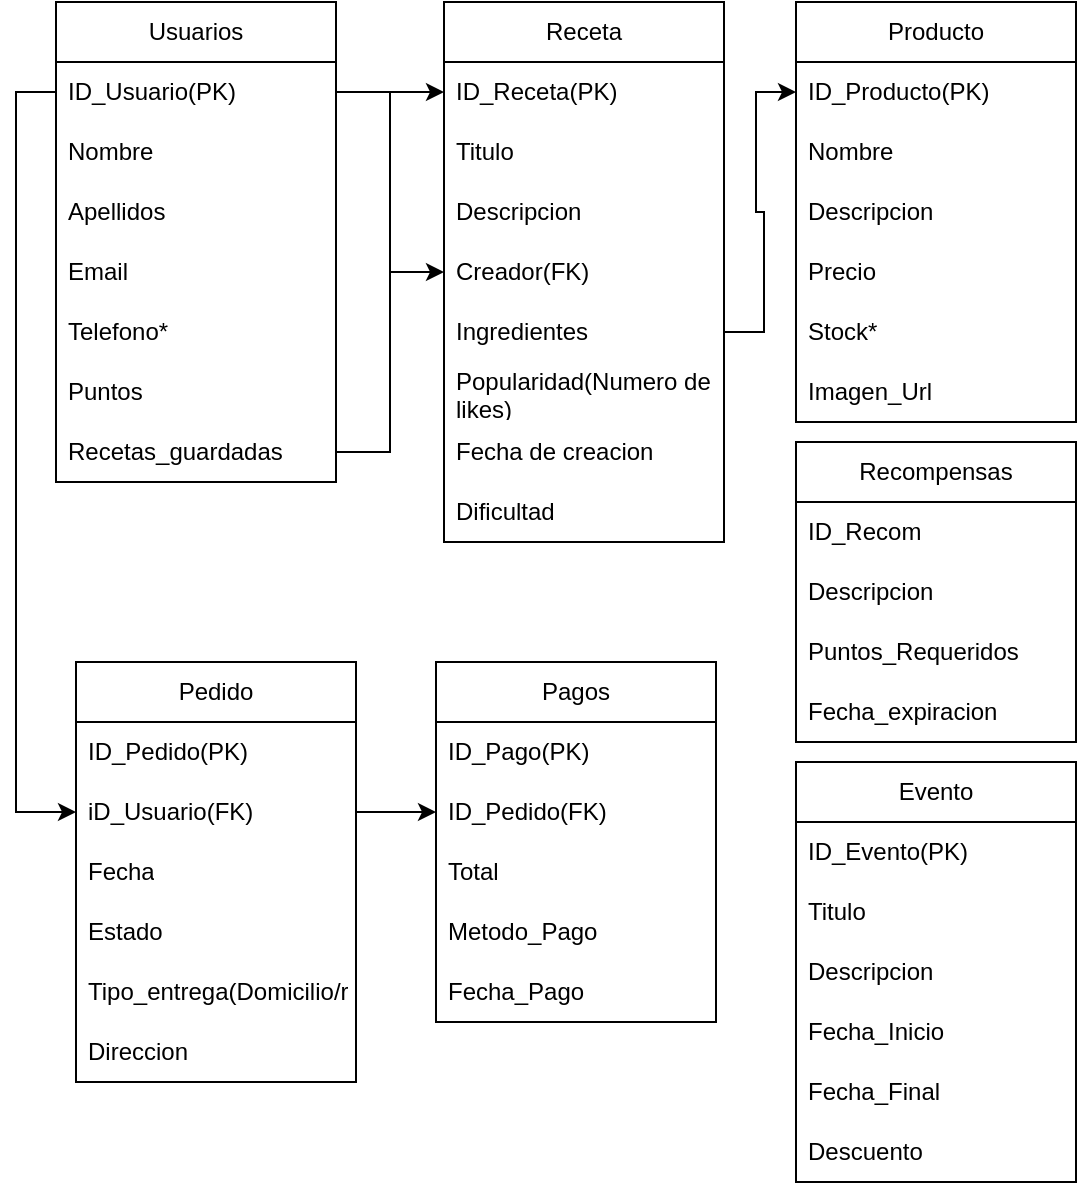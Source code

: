 <mxfile version="26.0.7">
  <diagram name="Página-1" id="b5XEIOz8MoeAmdPKxR5t">
    <mxGraphModel dx="1114" dy="569" grid="1" gridSize="10" guides="1" tooltips="1" connect="1" arrows="1" fold="1" page="1" pageScale="1" pageWidth="827" pageHeight="1169" math="0" shadow="0">
      <root>
        <mxCell id="0" />
        <mxCell id="1" parent="0" />
        <mxCell id="s8LBD46W32_by3i1lyGX-6" value="Usuarios" style="swimlane;fontStyle=0;childLayout=stackLayout;horizontal=1;startSize=30;horizontalStack=0;resizeParent=1;resizeParentMax=0;resizeLast=0;collapsible=1;marginBottom=0;whiteSpace=wrap;html=1;" parent="1" vertex="1">
          <mxGeometry x="220" y="90" width="140" height="240" as="geometry">
            <mxRectangle x="330" y="120" width="90" height="30" as="alternateBounds" />
          </mxGeometry>
        </mxCell>
        <mxCell id="s8LBD46W32_by3i1lyGX-7" value="ID_Usuario(PK)" style="text;strokeColor=none;fillColor=none;align=left;verticalAlign=middle;spacingLeft=4;spacingRight=4;overflow=hidden;points=[[0,0.5],[1,0.5]];portConstraint=eastwest;rotatable=0;whiteSpace=wrap;html=1;" parent="s8LBD46W32_by3i1lyGX-6" vertex="1">
          <mxGeometry y="30" width="140" height="30" as="geometry" />
        </mxCell>
        <mxCell id="s8LBD46W32_by3i1lyGX-8" value="Nombre" style="text;strokeColor=none;fillColor=none;align=left;verticalAlign=middle;spacingLeft=4;spacingRight=4;overflow=hidden;points=[[0,0.5],[1,0.5]];portConstraint=eastwest;rotatable=0;whiteSpace=wrap;html=1;" parent="s8LBD46W32_by3i1lyGX-6" vertex="1">
          <mxGeometry y="60" width="140" height="30" as="geometry" />
        </mxCell>
        <mxCell id="s8LBD46W32_by3i1lyGX-9" value="Apellidos" style="text;strokeColor=none;fillColor=none;align=left;verticalAlign=middle;spacingLeft=4;spacingRight=4;overflow=hidden;points=[[0,0.5],[1,0.5]];portConstraint=eastwest;rotatable=0;whiteSpace=wrap;html=1;" parent="s8LBD46W32_by3i1lyGX-6" vertex="1">
          <mxGeometry y="90" width="140" height="30" as="geometry" />
        </mxCell>
        <mxCell id="s8LBD46W32_by3i1lyGX-10" value="Email" style="text;strokeColor=none;fillColor=none;align=left;verticalAlign=middle;spacingLeft=4;spacingRight=4;overflow=hidden;points=[[0,0.5],[1,0.5]];portConstraint=eastwest;rotatable=0;whiteSpace=wrap;html=1;" parent="s8LBD46W32_by3i1lyGX-6" vertex="1">
          <mxGeometry y="120" width="140" height="30" as="geometry" />
        </mxCell>
        <mxCell id="s8LBD46W32_by3i1lyGX-11" value="Telefono*" style="text;strokeColor=none;fillColor=none;align=left;verticalAlign=middle;spacingLeft=4;spacingRight=4;overflow=hidden;points=[[0,0.5],[1,0.5]];portConstraint=eastwest;rotatable=0;whiteSpace=wrap;html=1;" parent="s8LBD46W32_by3i1lyGX-6" vertex="1">
          <mxGeometry y="150" width="140" height="30" as="geometry" />
        </mxCell>
        <mxCell id="s8LBD46W32_by3i1lyGX-12" value="Puntos" style="text;strokeColor=none;fillColor=none;align=left;verticalAlign=middle;spacingLeft=4;spacingRight=4;overflow=hidden;points=[[0,0.5],[1,0.5]];portConstraint=eastwest;rotatable=0;whiteSpace=wrap;html=1;" parent="s8LBD46W32_by3i1lyGX-6" vertex="1">
          <mxGeometry y="180" width="140" height="30" as="geometry" />
        </mxCell>
        <mxCell id="5NK71PQWwzpDtxKmlXTA-1" value="Recetas_guardadas" style="text;strokeColor=none;fillColor=none;align=left;verticalAlign=middle;spacingLeft=4;spacingRight=4;overflow=hidden;points=[[0,0.5],[1,0.5]];portConstraint=eastwest;rotatable=0;whiteSpace=wrap;html=1;" vertex="1" parent="s8LBD46W32_by3i1lyGX-6">
          <mxGeometry y="210" width="140" height="30" as="geometry" />
        </mxCell>
        <mxCell id="s8LBD46W32_by3i1lyGX-13" value="Producto" style="swimlane;fontStyle=0;childLayout=stackLayout;horizontal=1;startSize=30;horizontalStack=0;resizeParent=1;resizeParentMax=0;resizeLast=0;collapsible=1;marginBottom=0;whiteSpace=wrap;html=1;" parent="1" vertex="1">
          <mxGeometry x="590" y="90" width="140" height="210" as="geometry">
            <mxRectangle x="120" y="350" width="90" height="30" as="alternateBounds" />
          </mxGeometry>
        </mxCell>
        <mxCell id="s8LBD46W32_by3i1lyGX-14" value="ID_Producto(PK)" style="text;strokeColor=none;fillColor=none;align=left;verticalAlign=middle;spacingLeft=4;spacingRight=4;overflow=hidden;points=[[0,0.5],[1,0.5]];portConstraint=eastwest;rotatable=0;whiteSpace=wrap;html=1;" parent="s8LBD46W32_by3i1lyGX-13" vertex="1">
          <mxGeometry y="30" width="140" height="30" as="geometry" />
        </mxCell>
        <mxCell id="s8LBD46W32_by3i1lyGX-15" value="Nombre" style="text;strokeColor=none;fillColor=none;align=left;verticalAlign=middle;spacingLeft=4;spacingRight=4;overflow=hidden;points=[[0,0.5],[1,0.5]];portConstraint=eastwest;rotatable=0;whiteSpace=wrap;html=1;" parent="s8LBD46W32_by3i1lyGX-13" vertex="1">
          <mxGeometry y="60" width="140" height="30" as="geometry" />
        </mxCell>
        <mxCell id="s8LBD46W32_by3i1lyGX-16" value="Descripcion" style="text;strokeColor=none;fillColor=none;align=left;verticalAlign=middle;spacingLeft=4;spacingRight=4;overflow=hidden;points=[[0,0.5],[1,0.5]];portConstraint=eastwest;rotatable=0;whiteSpace=wrap;html=1;" parent="s8LBD46W32_by3i1lyGX-13" vertex="1">
          <mxGeometry y="90" width="140" height="30" as="geometry" />
        </mxCell>
        <mxCell id="s8LBD46W32_by3i1lyGX-17" value="Precio" style="text;strokeColor=none;fillColor=none;align=left;verticalAlign=middle;spacingLeft=4;spacingRight=4;overflow=hidden;points=[[0,0.5],[1,0.5]];portConstraint=eastwest;rotatable=0;whiteSpace=wrap;html=1;" parent="s8LBD46W32_by3i1lyGX-13" vertex="1">
          <mxGeometry y="120" width="140" height="30" as="geometry" />
        </mxCell>
        <mxCell id="s8LBD46W32_by3i1lyGX-18" value="Stock*" style="text;strokeColor=none;fillColor=none;align=left;verticalAlign=middle;spacingLeft=4;spacingRight=4;overflow=hidden;points=[[0,0.5],[1,0.5]];portConstraint=eastwest;rotatable=0;whiteSpace=wrap;html=1;" parent="s8LBD46W32_by3i1lyGX-13" vertex="1">
          <mxGeometry y="150" width="140" height="30" as="geometry" />
        </mxCell>
        <mxCell id="s8LBD46W32_by3i1lyGX-19" value="Imagen_Url" style="text;strokeColor=none;fillColor=none;align=left;verticalAlign=middle;spacingLeft=4;spacingRight=4;overflow=hidden;points=[[0,0.5],[1,0.5]];portConstraint=eastwest;rotatable=0;whiteSpace=wrap;html=1;" parent="s8LBD46W32_by3i1lyGX-13" vertex="1">
          <mxGeometry y="180" width="140" height="30" as="geometry" />
        </mxCell>
        <mxCell id="s8LBD46W32_by3i1lyGX-20" value="Receta" style="swimlane;fontStyle=0;childLayout=stackLayout;horizontal=1;startSize=30;horizontalStack=0;resizeParent=1;resizeParentMax=0;resizeLast=0;collapsible=1;marginBottom=0;whiteSpace=wrap;html=1;" parent="1" vertex="1">
          <mxGeometry x="414" y="90" width="140" height="270" as="geometry">
            <mxRectangle x="540" y="90" width="80" height="30" as="alternateBounds" />
          </mxGeometry>
        </mxCell>
        <mxCell id="s8LBD46W32_by3i1lyGX-21" value="ID_Receta(PK)" style="text;strokeColor=none;fillColor=none;align=left;verticalAlign=middle;spacingLeft=4;spacingRight=4;overflow=hidden;points=[[0,0.5],[1,0.5]];portConstraint=eastwest;rotatable=0;whiteSpace=wrap;html=1;" parent="s8LBD46W32_by3i1lyGX-20" vertex="1">
          <mxGeometry y="30" width="140" height="30" as="geometry" />
        </mxCell>
        <mxCell id="s8LBD46W32_by3i1lyGX-22" value="Titulo" style="text;strokeColor=none;fillColor=none;align=left;verticalAlign=middle;spacingLeft=4;spacingRight=4;overflow=hidden;points=[[0,0.5],[1,0.5]];portConstraint=eastwest;rotatable=0;whiteSpace=wrap;html=1;" parent="s8LBD46W32_by3i1lyGX-20" vertex="1">
          <mxGeometry y="60" width="140" height="30" as="geometry" />
        </mxCell>
        <mxCell id="s8LBD46W32_by3i1lyGX-23" value="Descripcion" style="text;strokeColor=none;fillColor=none;align=left;verticalAlign=middle;spacingLeft=4;spacingRight=4;overflow=hidden;points=[[0,0.5],[1,0.5]];portConstraint=eastwest;rotatable=0;whiteSpace=wrap;html=1;" parent="s8LBD46W32_by3i1lyGX-20" vertex="1">
          <mxGeometry y="90" width="140" height="30" as="geometry" />
        </mxCell>
        <mxCell id="s8LBD46W32_by3i1lyGX-24" value="Creador(FK)" style="text;strokeColor=none;fillColor=none;align=left;verticalAlign=middle;spacingLeft=4;spacingRight=4;overflow=hidden;points=[[0,0.5],[1,0.5]];portConstraint=eastwest;rotatable=0;whiteSpace=wrap;html=1;" parent="s8LBD46W32_by3i1lyGX-20" vertex="1">
          <mxGeometry y="120" width="140" height="30" as="geometry" />
        </mxCell>
        <mxCell id="s8LBD46W32_by3i1lyGX-25" value="Ingredientes" style="text;strokeColor=none;fillColor=none;align=left;verticalAlign=middle;spacingLeft=4;spacingRight=4;overflow=hidden;points=[[0,0.5],[1,0.5]];portConstraint=eastwest;rotatable=0;whiteSpace=wrap;html=1;" parent="s8LBD46W32_by3i1lyGX-20" vertex="1">
          <mxGeometry y="150" width="140" height="30" as="geometry" />
        </mxCell>
        <mxCell id="s8LBD46W32_by3i1lyGX-26" value="Popularidad(Numero de likes)" style="text;strokeColor=none;fillColor=none;align=left;verticalAlign=middle;spacingLeft=4;spacingRight=4;overflow=hidden;points=[[0,0.5],[1,0.5]];portConstraint=eastwest;rotatable=0;whiteSpace=wrap;html=1;" parent="s8LBD46W32_by3i1lyGX-20" vertex="1">
          <mxGeometry y="180" width="140" height="30" as="geometry" />
        </mxCell>
        <mxCell id="s8LBD46W32_by3i1lyGX-27" value="Fecha de creacion" style="text;strokeColor=none;fillColor=none;align=left;verticalAlign=middle;spacingLeft=4;spacingRight=4;overflow=hidden;points=[[0,0.5],[1,0.5]];portConstraint=eastwest;rotatable=0;whiteSpace=wrap;html=1;" parent="s8LBD46W32_by3i1lyGX-20" vertex="1">
          <mxGeometry y="210" width="140" height="30" as="geometry" />
        </mxCell>
        <mxCell id="s8LBD46W32_by3i1lyGX-28" value="Dificultad" style="text;strokeColor=none;fillColor=none;align=left;verticalAlign=middle;spacingLeft=4;spacingRight=4;overflow=hidden;points=[[0,0.5],[1,0.5]];portConstraint=eastwest;rotatable=0;whiteSpace=wrap;html=1;" parent="s8LBD46W32_by3i1lyGX-20" vertex="1">
          <mxGeometry y="240" width="140" height="30" as="geometry" />
        </mxCell>
        <mxCell id="s8LBD46W32_by3i1lyGX-33" value="Pedido" style="swimlane;fontStyle=0;childLayout=stackLayout;horizontal=1;startSize=30;horizontalStack=0;resizeParent=1;resizeParentMax=0;resizeLast=0;collapsible=1;marginBottom=0;whiteSpace=wrap;html=1;" parent="1" vertex="1">
          <mxGeometry x="230" y="420" width="140" height="210" as="geometry">
            <mxRectangle x="570" y="470" width="80" height="30" as="alternateBounds" />
          </mxGeometry>
        </mxCell>
        <mxCell id="s8LBD46W32_by3i1lyGX-34" value="ID_Pedido(PK)" style="text;strokeColor=none;fillColor=none;align=left;verticalAlign=middle;spacingLeft=4;spacingRight=4;overflow=hidden;points=[[0,0.5],[1,0.5]];portConstraint=eastwest;rotatable=0;whiteSpace=wrap;html=1;" parent="s8LBD46W32_by3i1lyGX-33" vertex="1">
          <mxGeometry y="30" width="140" height="30" as="geometry" />
        </mxCell>
        <mxCell id="s8LBD46W32_by3i1lyGX-35" value="iD_Usuario(FK)" style="text;strokeColor=none;fillColor=none;align=left;verticalAlign=middle;spacingLeft=4;spacingRight=4;overflow=hidden;points=[[0,0.5],[1,0.5]];portConstraint=eastwest;rotatable=0;whiteSpace=wrap;html=1;" parent="s8LBD46W32_by3i1lyGX-33" vertex="1">
          <mxGeometry y="60" width="140" height="30" as="geometry" />
        </mxCell>
        <mxCell id="s8LBD46W32_by3i1lyGX-36" value="Fecha" style="text;strokeColor=none;fillColor=none;align=left;verticalAlign=middle;spacingLeft=4;spacingRight=4;overflow=hidden;points=[[0,0.5],[1,0.5]];portConstraint=eastwest;rotatable=0;whiteSpace=wrap;html=1;" parent="s8LBD46W32_by3i1lyGX-33" vertex="1">
          <mxGeometry y="90" width="140" height="30" as="geometry" />
        </mxCell>
        <mxCell id="s8LBD46W32_by3i1lyGX-37" value="Estado" style="text;strokeColor=none;fillColor=none;align=left;verticalAlign=middle;spacingLeft=4;spacingRight=4;overflow=hidden;points=[[0,0.5],[1,0.5]];portConstraint=eastwest;rotatable=0;whiteSpace=wrap;html=1;" parent="s8LBD46W32_by3i1lyGX-33" vertex="1">
          <mxGeometry y="120" width="140" height="30" as="geometry" />
        </mxCell>
        <mxCell id="s8LBD46W32_by3i1lyGX-38" value="Tipo_entrega(Domicilio/recogida)" style="text;strokeColor=none;fillColor=none;align=left;verticalAlign=middle;spacingLeft=4;spacingRight=4;overflow=hidden;points=[[0,0.5],[1,0.5]];portConstraint=eastwest;rotatable=0;whiteSpace=wrap;html=1;" parent="s8LBD46W32_by3i1lyGX-33" vertex="1">
          <mxGeometry y="150" width="140" height="30" as="geometry" />
        </mxCell>
        <mxCell id="s8LBD46W32_by3i1lyGX-39" value="Direccion" style="text;strokeColor=none;fillColor=none;align=left;verticalAlign=middle;spacingLeft=4;spacingRight=4;overflow=hidden;points=[[0,0.5],[1,0.5]];portConstraint=eastwest;rotatable=0;whiteSpace=wrap;html=1;" parent="s8LBD46W32_by3i1lyGX-33" vertex="1">
          <mxGeometry y="180" width="140" height="30" as="geometry" />
        </mxCell>
        <mxCell id="s8LBD46W32_by3i1lyGX-41" value="Evento" style="swimlane;fontStyle=0;childLayout=stackLayout;horizontal=1;startSize=30;horizontalStack=0;resizeParent=1;resizeParentMax=0;resizeLast=0;collapsible=1;marginBottom=0;whiteSpace=wrap;html=1;" parent="1" vertex="1">
          <mxGeometry x="590" y="470" width="140" height="210" as="geometry">
            <mxRectangle x="610" y="580" width="80" height="30" as="alternateBounds" />
          </mxGeometry>
        </mxCell>
        <mxCell id="s8LBD46W32_by3i1lyGX-42" value="ID_Evento(PK)" style="text;strokeColor=none;fillColor=none;align=left;verticalAlign=middle;spacingLeft=4;spacingRight=4;overflow=hidden;points=[[0,0.5],[1,0.5]];portConstraint=eastwest;rotatable=0;whiteSpace=wrap;html=1;" parent="s8LBD46W32_by3i1lyGX-41" vertex="1">
          <mxGeometry y="30" width="140" height="30" as="geometry" />
        </mxCell>
        <mxCell id="s8LBD46W32_by3i1lyGX-43" value="Titulo" style="text;strokeColor=none;fillColor=none;align=left;verticalAlign=middle;spacingLeft=4;spacingRight=4;overflow=hidden;points=[[0,0.5],[1,0.5]];portConstraint=eastwest;rotatable=0;whiteSpace=wrap;html=1;" parent="s8LBD46W32_by3i1lyGX-41" vertex="1">
          <mxGeometry y="60" width="140" height="30" as="geometry" />
        </mxCell>
        <mxCell id="s8LBD46W32_by3i1lyGX-44" value="Descripcion" style="text;strokeColor=none;fillColor=none;align=left;verticalAlign=middle;spacingLeft=4;spacingRight=4;overflow=hidden;points=[[0,0.5],[1,0.5]];portConstraint=eastwest;rotatable=0;whiteSpace=wrap;html=1;" parent="s8LBD46W32_by3i1lyGX-41" vertex="1">
          <mxGeometry y="90" width="140" height="30" as="geometry" />
        </mxCell>
        <mxCell id="s8LBD46W32_by3i1lyGX-45" value="Fecha_Inicio" style="text;strokeColor=none;fillColor=none;align=left;verticalAlign=middle;spacingLeft=4;spacingRight=4;overflow=hidden;points=[[0,0.5],[1,0.5]];portConstraint=eastwest;rotatable=0;whiteSpace=wrap;html=1;" parent="s8LBD46W32_by3i1lyGX-41" vertex="1">
          <mxGeometry y="120" width="140" height="30" as="geometry" />
        </mxCell>
        <mxCell id="s8LBD46W32_by3i1lyGX-46" value="Fecha_Final" style="text;strokeColor=none;fillColor=none;align=left;verticalAlign=middle;spacingLeft=4;spacingRight=4;overflow=hidden;points=[[0,0.5],[1,0.5]];portConstraint=eastwest;rotatable=0;whiteSpace=wrap;html=1;" parent="s8LBD46W32_by3i1lyGX-41" vertex="1">
          <mxGeometry y="150" width="140" height="30" as="geometry" />
        </mxCell>
        <mxCell id="s8LBD46W32_by3i1lyGX-47" value="Descuento" style="text;strokeColor=none;fillColor=none;align=left;verticalAlign=middle;spacingLeft=4;spacingRight=4;overflow=hidden;points=[[0,0.5],[1,0.5]];portConstraint=eastwest;rotatable=0;whiteSpace=wrap;html=1;" parent="s8LBD46W32_by3i1lyGX-41" vertex="1">
          <mxGeometry y="180" width="140" height="30" as="geometry" />
        </mxCell>
        <mxCell id="s8LBD46W32_by3i1lyGX-53" value="Recompensas" style="swimlane;fontStyle=0;childLayout=stackLayout;horizontal=1;startSize=30;horizontalStack=0;resizeParent=1;resizeParentMax=0;resizeLast=0;collapsible=1;marginBottom=0;whiteSpace=wrap;html=1;" parent="1" vertex="1">
          <mxGeometry x="590" y="310" width="140" height="150" as="geometry">
            <mxRectangle x="400" y="420" width="120" height="30" as="alternateBounds" />
          </mxGeometry>
        </mxCell>
        <mxCell id="s8LBD46W32_by3i1lyGX-54" value="ID_Recom" style="text;strokeColor=none;fillColor=none;align=left;verticalAlign=middle;spacingLeft=4;spacingRight=4;overflow=hidden;points=[[0,0.5],[1,0.5]];portConstraint=eastwest;rotatable=0;whiteSpace=wrap;html=1;" parent="s8LBD46W32_by3i1lyGX-53" vertex="1">
          <mxGeometry y="30" width="140" height="30" as="geometry" />
        </mxCell>
        <mxCell id="s8LBD46W32_by3i1lyGX-55" value="Descripcion" style="text;strokeColor=none;fillColor=none;align=left;verticalAlign=middle;spacingLeft=4;spacingRight=4;overflow=hidden;points=[[0,0.5],[1,0.5]];portConstraint=eastwest;rotatable=0;whiteSpace=wrap;html=1;" parent="s8LBD46W32_by3i1lyGX-53" vertex="1">
          <mxGeometry y="60" width="140" height="30" as="geometry" />
        </mxCell>
        <mxCell id="s8LBD46W32_by3i1lyGX-56" value="Puntos_Requeridos" style="text;strokeColor=none;fillColor=none;align=left;verticalAlign=middle;spacingLeft=4;spacingRight=4;overflow=hidden;points=[[0,0.5],[1,0.5]];portConstraint=eastwest;rotatable=0;whiteSpace=wrap;html=1;" parent="s8LBD46W32_by3i1lyGX-53" vertex="1">
          <mxGeometry y="90" width="140" height="30" as="geometry" />
        </mxCell>
        <mxCell id="s8LBD46W32_by3i1lyGX-57" value="Fecha_expiracion" style="text;strokeColor=none;fillColor=none;align=left;verticalAlign=middle;spacingLeft=4;spacingRight=4;overflow=hidden;points=[[0,0.5],[1,0.5]];portConstraint=eastwest;rotatable=0;whiteSpace=wrap;html=1;" parent="s8LBD46W32_by3i1lyGX-53" vertex="1">
          <mxGeometry y="120" width="140" height="30" as="geometry" />
        </mxCell>
        <mxCell id="s8LBD46W32_by3i1lyGX-58" value="Pagos" style="swimlane;fontStyle=0;childLayout=stackLayout;horizontal=1;startSize=30;horizontalStack=0;resizeParent=1;resizeParentMax=0;resizeLast=0;collapsible=1;marginBottom=0;whiteSpace=wrap;html=1;" parent="1" vertex="1">
          <mxGeometry x="410" y="420" width="140" height="180" as="geometry">
            <mxRectangle x="630" y="410" width="70" height="30" as="alternateBounds" />
          </mxGeometry>
        </mxCell>
        <mxCell id="s8LBD46W32_by3i1lyGX-59" value="ID_Pago(PK)" style="text;strokeColor=none;fillColor=none;align=left;verticalAlign=middle;spacingLeft=4;spacingRight=4;overflow=hidden;points=[[0,0.5],[1,0.5]];portConstraint=eastwest;rotatable=0;whiteSpace=wrap;html=1;" parent="s8LBD46W32_by3i1lyGX-58" vertex="1">
          <mxGeometry y="30" width="140" height="30" as="geometry" />
        </mxCell>
        <mxCell id="s8LBD46W32_by3i1lyGX-60" value="ID_Pedido(FK)" style="text;strokeColor=none;fillColor=none;align=left;verticalAlign=middle;spacingLeft=4;spacingRight=4;overflow=hidden;points=[[0,0.5],[1,0.5]];portConstraint=eastwest;rotatable=0;whiteSpace=wrap;html=1;" parent="s8LBD46W32_by3i1lyGX-58" vertex="1">
          <mxGeometry y="60" width="140" height="30" as="geometry" />
        </mxCell>
        <mxCell id="s8LBD46W32_by3i1lyGX-61" value="Total" style="text;strokeColor=none;fillColor=none;align=left;verticalAlign=middle;spacingLeft=4;spacingRight=4;overflow=hidden;points=[[0,0.5],[1,0.5]];portConstraint=eastwest;rotatable=0;whiteSpace=wrap;html=1;" parent="s8LBD46W32_by3i1lyGX-58" vertex="1">
          <mxGeometry y="90" width="140" height="30" as="geometry" />
        </mxCell>
        <mxCell id="s8LBD46W32_by3i1lyGX-62" value="Metodo_Pago" style="text;strokeColor=none;fillColor=none;align=left;verticalAlign=middle;spacingLeft=4;spacingRight=4;overflow=hidden;points=[[0,0.5],[1,0.5]];portConstraint=eastwest;rotatable=0;whiteSpace=wrap;html=1;" parent="s8LBD46W32_by3i1lyGX-58" vertex="1">
          <mxGeometry y="120" width="140" height="30" as="geometry" />
        </mxCell>
        <mxCell id="s8LBD46W32_by3i1lyGX-63" value="Fecha_Pago" style="text;strokeColor=none;fillColor=none;align=left;verticalAlign=middle;spacingLeft=4;spacingRight=4;overflow=hidden;points=[[0,0.5],[1,0.5]];portConstraint=eastwest;rotatable=0;whiteSpace=wrap;html=1;" parent="s8LBD46W32_by3i1lyGX-58" vertex="1">
          <mxGeometry y="150" width="140" height="30" as="geometry" />
        </mxCell>
        <mxCell id="s8LBD46W32_by3i1lyGX-66" style="edgeStyle=orthogonalEdgeStyle;rounded=0;orthogonalLoop=1;jettySize=auto;html=1;exitX=0;exitY=0.5;exitDx=0;exitDy=0;" parent="1" source="s8LBD46W32_by3i1lyGX-7" target="s8LBD46W32_by3i1lyGX-35" edge="1">
          <mxGeometry relative="1" as="geometry" />
        </mxCell>
        <mxCell id="s8LBD46W32_by3i1lyGX-67" style="edgeStyle=orthogonalEdgeStyle;rounded=0;orthogonalLoop=1;jettySize=auto;html=1;exitX=1;exitY=0.5;exitDx=0;exitDy=0;entryX=0;entryY=0.5;entryDx=0;entryDy=0;" parent="1" source="s8LBD46W32_by3i1lyGX-7" target="s8LBD46W32_by3i1lyGX-24" edge="1">
          <mxGeometry relative="1" as="geometry" />
        </mxCell>
        <mxCell id="s8LBD46W32_by3i1lyGX-68" style="edgeStyle=orthogonalEdgeStyle;rounded=0;orthogonalLoop=1;jettySize=auto;html=1;exitX=1;exitY=0.5;exitDx=0;exitDy=0;entryX=0;entryY=0.5;entryDx=0;entryDy=0;" parent="1" source="s8LBD46W32_by3i1lyGX-35" target="s8LBD46W32_by3i1lyGX-60" edge="1">
          <mxGeometry relative="1" as="geometry" />
        </mxCell>
        <mxCell id="s8LBD46W32_by3i1lyGX-69" style="edgeStyle=orthogonalEdgeStyle;rounded=0;orthogonalLoop=1;jettySize=auto;html=1;exitX=1;exitY=0.5;exitDx=0;exitDy=0;entryX=0;entryY=0.5;entryDx=0;entryDy=0;" parent="1" source="s8LBD46W32_by3i1lyGX-25" target="s8LBD46W32_by3i1lyGX-14" edge="1">
          <mxGeometry relative="1" as="geometry" />
        </mxCell>
        <mxCell id="5NK71PQWwzpDtxKmlXTA-2" style="edgeStyle=orthogonalEdgeStyle;rounded=0;orthogonalLoop=1;jettySize=auto;html=1;exitX=1;exitY=0.5;exitDx=0;exitDy=0;entryX=0;entryY=0.5;entryDx=0;entryDy=0;" edge="1" parent="1" source="5NK71PQWwzpDtxKmlXTA-1" target="s8LBD46W32_by3i1lyGX-21">
          <mxGeometry relative="1" as="geometry" />
        </mxCell>
      </root>
    </mxGraphModel>
  </diagram>
</mxfile>
